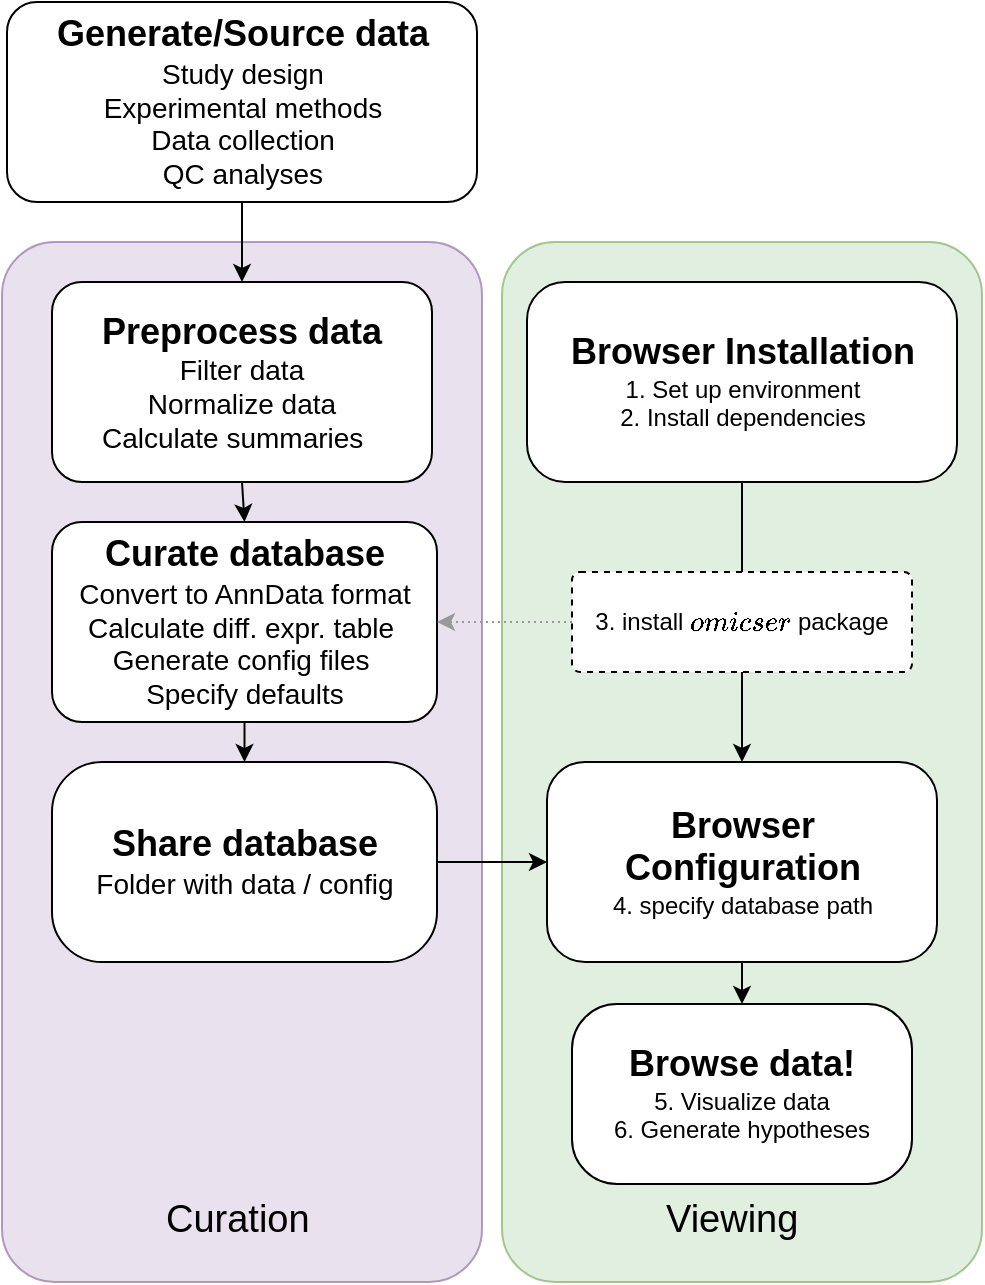 <mxfile version="15.9.4" type="device"><diagram id="cJtyzsXoJvbT65i8qB9l" name="Page-1"><mxGraphModel dx="970" dy="2020" grid="1" gridSize="10" guides="1" tooltips="1" connect="1" arrows="1" fold="1" page="1" pageScale="1" pageWidth="850" pageHeight="1100" math="0" shadow="0"><root><mxCell id="0"/><mxCell id="1" parent="0"/><mxCell id="jN0H86MAiU5_BWqvoKvX-10" value="" style="rounded=1;whiteSpace=wrap;html=1;fillColor=#d5e8d4;strokeColor=#82b366;opacity=70;arcSize=11;" parent="1" vertex="1"><mxGeometry x="410" y="90" width="240" height="520" as="geometry"/></mxCell><mxCell id="jN0H86MAiU5_BWqvoKvX-5" value="" style="rounded=1;whiteSpace=wrap;html=1;fillColor=#e1d5e7;strokeColor=#9673a6;opacity=70;arcSize=11;imageWidth=24;imageHeight=24;" parent="1" vertex="1"><mxGeometry x="160" y="90" width="240" height="520" as="geometry"/></mxCell><mxCell id="jN0H86MAiU5_BWqvoKvX-1" style="edgeStyle=none;rounded=0;orthogonalLoop=1;jettySize=auto;html=1;exitX=0.5;exitY=1;exitDx=0;exitDy=0;entryX=0.5;entryY=0;entryDx=0;entryDy=0;" parent="1" source="Gx1HWUg255YJkFqGA5h--1" target="Gx1HWUg255YJkFqGA5h--4" edge="1"><mxGeometry relative="1" as="geometry"/></mxCell><mxCell id="Gx1HWUg255YJkFqGA5h--1" value="&lt;font style=&quot;font-size: 18px&quot;&gt;&lt;b&gt;Generate/Source data&lt;br&gt;&lt;/b&gt;&lt;div style=&quot;font-size: 12px&quot;&gt;&lt;span style=&quot;font-size: 14px&quot;&gt;Study design&lt;/span&gt;&lt;/div&gt;&lt;font style=&quot;font-size: 14px&quot;&gt;&lt;div&gt;Experimental methods&lt;/div&gt;&lt;div&gt;Data collection&lt;/div&gt;&lt;div&gt;QC analyses&lt;/div&gt;&lt;/font&gt;&lt;/font&gt;" style="rounded=1;whiteSpace=wrap;html=1;align=center;" parent="1" vertex="1"><mxGeometry x="162.5" y="-30" width="235" height="100" as="geometry"/></mxCell><mxCell id="jN0H86MAiU5_BWqvoKvX-4" style="edgeStyle=none;rounded=0;orthogonalLoop=1;jettySize=auto;html=1;exitX=0.5;exitY=1;exitDx=0;exitDy=0;entryX=0.5;entryY=0;entryDx=0;entryDy=0;" parent="1" source="2dTbsBp13Hp0NxSGQb14-3" target="jN0H86MAiU5_BWqvoKvX-6" edge="1"><mxGeometry relative="1" as="geometry"><mxPoint x="342.5" y="465" as="targetPoint"/></mxGeometry></mxCell><mxCell id="Gx1HWUg255YJkFqGA5h--4" value="&lt;font style=&quot;font-size: 18px&quot;&gt;&lt;b&gt;Preprocess data&lt;br&gt;&lt;/b&gt;&lt;font style=&quot;text-align: left ; font-size: 14px&quot;&gt;&lt;div style=&quot;text-align: center ; font-size: 12px&quot;&gt;&lt;span style=&quot;font-size: 14px&quot;&gt;Filter data&lt;/span&gt;&lt;/div&gt;&lt;font style=&quot;text-align: center&quot;&gt;&lt;div&gt;Normalize data&lt;/div&gt;&lt;/font&gt;&lt;/font&gt;&lt;div style=&quot;font-size: 12px ; text-align: left&quot;&gt;&lt;font style=&quot;font-size: 14px&quot;&gt;Calculate summaries&lt;/font&gt;&lt;/div&gt;&lt;/font&gt;" style="rounded=1;whiteSpace=wrap;html=1;" parent="1" vertex="1"><mxGeometry x="185" y="110" width="190" height="100" as="geometry"/></mxCell><mxCell id="jN0H86MAiU5_BWqvoKvX-3" value="" style="edgeStyle=none;rounded=0;orthogonalLoop=1;jettySize=auto;html=1;entryX=0.5;entryY=0;entryDx=0;entryDy=0;exitX=0.5;exitY=1;exitDx=0;exitDy=0;" parent="1" source="Ca3DtXAWeCCwyE8nTDMu-1" target="2dTbsBp13Hp0NxSGQb14-16" edge="1"><mxGeometry relative="1" as="geometry"><mxPoint x="484.676" y="250" as="targetPoint"/></mxGeometry></mxCell><mxCell id="Ca3DtXAWeCCwyE8nTDMu-1" value="&lt;span style=&quot;font-size: 18px&quot;&gt;&lt;b&gt;Browser Installation&lt;br&gt;&lt;/b&gt;&lt;/span&gt;1. Set up environment&lt;br&gt;2. Install dependencies&lt;br&gt;" style="rounded=1;whiteSpace=wrap;html=1;align=center;arcSize=19;" parent="1" vertex="1"><mxGeometry x="422.5" y="110" width="215" height="100" as="geometry"/></mxCell><mxCell id="jN0H86MAiU5_BWqvoKvX-6" value="&lt;span style=&quot;font-size: 18px&quot;&gt;&lt;b&gt;Share database&lt;br&gt;&lt;/b&gt;&lt;/span&gt;&lt;span style=&quot;font-size: 14px&quot;&gt;Folder with data / config&lt;/span&gt;" style="rounded=1;whiteSpace=wrap;html=1;align=center;arcSize=25;" parent="1" vertex="1"><mxGeometry x="185" y="350" width="192.5" height="100" as="geometry"/></mxCell><mxCell id="jN0H86MAiU5_BWqvoKvX-8" value="&lt;span style=&quot;font-size: 18px&quot;&gt;&lt;b&gt;Browse data!&lt;br&gt;&lt;/b&gt;&lt;/span&gt;5. Visualize data&lt;br&gt;6. Generate hypotheses" style="rounded=1;whiteSpace=wrap;html=1;align=center;arcSize=25;" parent="1" vertex="1"><mxGeometry x="445" y="471" width="170" height="90" as="geometry"/></mxCell><mxCell id="jN0H86MAiU5_BWqvoKvX-11" value="&lt;span style=&quot;font-size: 19px&quot;&gt;Viewing&lt;/span&gt;" style="text;whiteSpace=wrap;html=1;" parent="1" vertex="1"><mxGeometry x="490" y="561" width="80" height="30" as="geometry"/></mxCell><mxCell id="jN0H86MAiU5_BWqvoKvX-12" value="Curation" style="text;whiteSpace=wrap;fontSize=19;" parent="1" vertex="1"><mxGeometry x="240" y="561" width="80" height="30" as="geometry"/></mxCell><mxCell id="2dTbsBp13Hp0NxSGQb14-3" value="&lt;font&gt;&lt;b style=&quot;font-size: 18px&quot;&gt;Curate database&lt;br&gt;&lt;/b&gt;&lt;font style=&quot;text-align: left&quot;&gt;&lt;div style=&quot;text-align: center ; font-size: 14px&quot;&gt;Convert to AnnData format&lt;/div&gt;&lt;div style=&quot;text-align: center ; font-size: 14px&quot;&gt;Calculate diff. expr. table&amp;nbsp;&lt;/div&gt;&lt;div style=&quot;text-align: center ; font-size: 14px&quot;&gt;Generate config files&amp;nbsp;&lt;/div&gt;&lt;div style=&quot;text-align: center ; font-size: 14px&quot;&gt;Specify defaults&lt;/div&gt;&lt;/font&gt;&lt;/font&gt;" style="rounded=1;whiteSpace=wrap;html=1;" parent="1" vertex="1"><mxGeometry x="185" y="230" width="192.5" height="100" as="geometry"/></mxCell><mxCell id="2dTbsBp13Hp0NxSGQb14-4" style="edgeStyle=none;rounded=0;orthogonalLoop=1;jettySize=auto;html=1;exitX=0.5;exitY=1;exitDx=0;exitDy=0;entryX=0.5;entryY=0;entryDx=0;entryDy=0;" parent="1" source="Gx1HWUg255YJkFqGA5h--4" target="2dTbsBp13Hp0NxSGQb14-3" edge="1"><mxGeometry relative="1" as="geometry"><mxPoint x="235" y="330" as="sourcePoint"/><mxPoint x="235" y="350" as="targetPoint"/></mxGeometry></mxCell><mxCell id="2dTbsBp13Hp0NxSGQb14-12" style="edgeStyle=none;rounded=0;orthogonalLoop=1;jettySize=auto;html=1;exitX=0.5;exitY=1;exitDx=0;exitDy=0;entryX=0.5;entryY=0;entryDx=0;entryDy=0;" parent="1" source="2dTbsBp13Hp0NxSGQb14-16" target="jN0H86MAiU5_BWqvoKvX-8" edge="1"><mxGeometry relative="1" as="geometry"><mxPoint x="495" y="340" as="sourcePoint"/><mxPoint x="603" y="455" as="targetPoint"/></mxGeometry></mxCell><mxCell id="2dTbsBp13Hp0NxSGQb14-15" value="" style="endArrow=classic;html=1;rounded=0;exitX=1;exitY=0.5;exitDx=0;exitDy=0;entryX=0;entryY=0.5;entryDx=0;entryDy=0;" parent="1" source="jN0H86MAiU5_BWqvoKvX-6" target="2dTbsBp13Hp0NxSGQb14-16" edge="1"><mxGeometry width="50" height="50" relative="1" as="geometry"><mxPoint x="390" y="420" as="sourcePoint"/><mxPoint x="406" y="302.02" as="targetPoint"/></mxGeometry></mxCell><mxCell id="2dTbsBp13Hp0NxSGQb14-16" value="&lt;span style=&quot;font-size: 18px&quot;&gt;&lt;b&gt;Browser Configuration&lt;br&gt;&lt;/b&gt;&lt;/span&gt;4.&amp;nbsp;specify database path" style="rounded=1;whiteSpace=wrap;html=1;align=center;arcSize=19;" parent="1" vertex="1"><mxGeometry x="432.5" y="350" width="195" height="100" as="geometry"/></mxCell><mxCell id="2dTbsBp13Hp0NxSGQb14-21" value="" style="edgeStyle=orthogonalEdgeStyle;rounded=0;orthogonalLoop=1;jettySize=auto;html=1;dashed=1;dashPattern=1 2;strokeColor=#999999;" parent="1" source="2dTbsBp13Hp0NxSGQb14-20" target="2dTbsBp13Hp0NxSGQb14-3" edge="1"><mxGeometry relative="1" as="geometry"/></mxCell><mxCell id="2dTbsBp13Hp0NxSGQb14-20" value="&lt;span&gt;3. install `omicser` package&lt;/span&gt;" style="rounded=1;whiteSpace=wrap;html=1;dashed=1;arcSize=8;" parent="1" vertex="1"><mxGeometry x="445" y="255" width="170" height="50" as="geometry"/></mxCell></root></mxGraphModel></diagram></mxfile>
